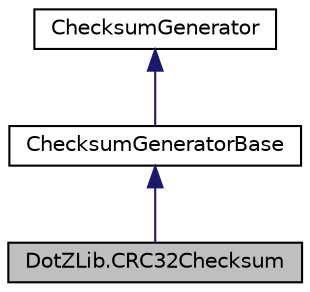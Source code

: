 digraph "DotZLib.CRC32Checksum"
{
  edge [fontname="Helvetica",fontsize="10",labelfontname="Helvetica",labelfontsize="10"];
  node [fontname="Helvetica",fontsize="10",shape=record];
  Node1 [label="DotZLib.CRC32Checksum",height=0.2,width=0.4,color="black", fillcolor="grey75", style="filled", fontcolor="black"];
  Node2 -> Node1 [dir="back",color="midnightblue",fontsize="10",style="solid",fontname="Helvetica"];
  Node2 [label="ChecksumGeneratorBase",height=0.2,width=0.4,color="black", fillcolor="white", style="filled",URL="$class_dot_z_lib_1_1_checksum_generator_base.html",tooltip="Implements the common functionality needed for all ChecksumGenerators "];
  Node3 -> Node2 [dir="back",color="midnightblue",fontsize="10",style="solid",fontname="Helvetica"];
  Node3 [label="ChecksumGenerator",height=0.2,width=0.4,color="black", fillcolor="white", style="filled",URL="$interface_dot_z_lib_1_1_checksum_generator.html",tooltip="Declares methods and properties that enables a running checksum to be calculated "];
}
